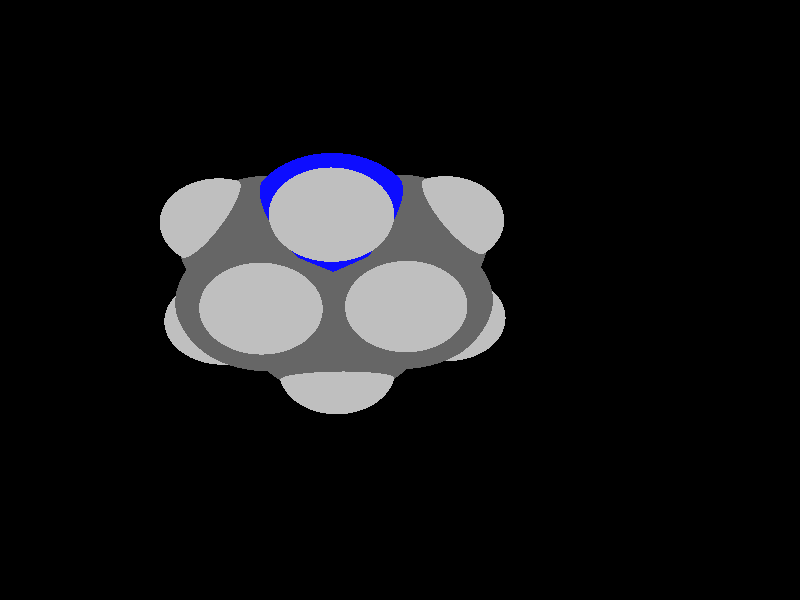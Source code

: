 global_settings {
	ambient_light rgb <0.200000002980232, 0.200000002980232, 0.200000002980232>
	max_trace_level 15
}

background { color rgb <0,0,0> }

camera {
	perspective
	location <-0.39889952367499, -1.53298176566075, 20.7079931223629>
	angle 40
	up <-0.0187749257287499, -0.994030498577145, -0.107474974121196>
	right <-0.999043213458807, 0.0144049313555484, 0.041293529693441> * 1
	direction <-0.0394988582845262, 0.108147426465514, -0.993349875090899> }

light_source {
	<-19.1257159733452, -19.609914040985, 23.5373023042639>
	color rgb <1, 1, 1>
	fade_distance 49.4921881916732
	fade_power 0
	spotlight
	area_light <20, 0, 0>, <0, 0, 20>, 20, 20
	circular
	orient
	point_at <19.1257159733452, 19.609914040985, -23.5373023042639>
}

light_source {
	<18.9639887060994, -16.1659197210059, -14.9699576528813>
	color rgb <0.300000011920929, 0.300000011920929, 0.300000011920929> shadowless
	fade_distance 49.4921881916732
	fade_power 0
	parallel
	point_at <-18.9639887060994, 16.1659197210059, 14.9699576528813>
}

#default {
	finish {ambient 0.5 diffuse 1 specular 0.2 roughness .01 metallic 1}
}

union {
cylinder {
	<0, -1.3939, 0.2334>, 	<-0.594661418778723, -1.067268129583, -0.00979472846224607>, 0.075
	pigment { rgbt <0.0500000007450581, 0.0500000007450581, 1, 0> }
}
cylinder {
	<-0.594661418778723, -1.067268129583, -0.00979472846224607>, 	<-1.2116, -0.7284, -0.2621>, 0.075
	pigment { rgbt <0.400000005960464, 0.400000005960464, 0.400000005960464, 0> }
}
cylinder {
	<-1.2116, -0.7284, -0.2621>, 	<-1.2297, -0.00720000000000004, -0.0071>, 0.075
	pigment { rgbt <0.400000005960464, 0.400000005960464, 0.400000005960464, 0> }
}
cylinder {
	<-1.2297, -0.00720000000000004, -0.0071>, 	<-1.2478, 0.714, 0.2479>, 0.075
	pigment { rgbt <0.400000005960464, 0.400000005960464, 0.400000005960464, 0> }
}
cylinder {
	<-1.2478, 0.714, 0.2479>, 	<-0.6239, 1.08425, 0.00345000000000001>, 0.075
	pigment { rgbt <0.400000005960464, 0.400000005960464, 0.400000005960464, 0> }
}
cylinder {
	<-0.6239, 1.08425, 0.00345000000000001>, 	<0, 1.4545, -0.241>, 0.075
	pigment { rgbt <0.400000005960464, 0.400000005960464, 0.400000005960464, 0> }
}
cylinder {
	<0, 1.4545, -0.241>, 	<0.6239, 1.08425, 0.00345000000000001>, 0.075
	pigment { rgbt <0.400000005960464, 0.400000005960464, 0.400000005960464, 0> }
}
cylinder {
	<0.6239, 1.08425, 0.00345000000000001>, 	<1.2478, 0.714, 0.2479>, 0.075
	pigment { rgbt <0.400000005960464, 0.400000005960464, 0.400000005960464, 0> }
}
cylinder {
	<1.2478, 0.714, 0.2479>, 	<1.2297, -0.00720000000000004, -0.0071>, 0.075
	pigment { rgbt <0.400000005960464, 0.400000005960464, 0.400000005960464, 0> }
}
cylinder {
	<1.2297, -0.00720000000000004, -0.0071>, 	<1.2116, -0.7284, -0.2621>, 0.075
	pigment { rgbt <0.400000005960464, 0.400000005960464, 0.400000005960464, 0> }
}
cylinder {
	<0, -1.3939, 0.2334>, 	<0.594661418778723, -1.067268129583, -0.00979472846224607>, 0.075
	pigment { rgbt <0.0500000007450581, 0.0500000007450581, 1, 0> }
}
cylinder {
	<0.594661418778723, -1.067268129583, -0.00979472846224607>, 	<1.2116, -0.7284, -0.2621>, 0.075
	pigment { rgbt <0.400000005960464, 0.400000005960464, 0.400000005960464, 0> }
}
cylinder {
	<0, -1.3939, 0.2334>, 	<0, -1.42273414779019, 0.845230264373274>, 0.075
	pigment { rgbt <0.0500000007450581, 0.0500000007450581, 1, 0> }
}
cylinder {
	<0, -1.42273414779019, 0.845230264373274>, 	<0, -1.4414, 1.2413>, 0.075
	pigment { rgbt <0.75, 0.75, 0.75, 0> }
}
cylinder {
	<-1.2116, -0.7284, -0.2621>, 	<-1.20817578806503, -0.728277706716608, -0.928598394485153>, 0.075
	pigment { rgbt <0.400000005960464, 0.400000005960464, 0.400000005960464, 0> }
}
cylinder {
	<-1.20817578806503, -0.728277706716608, -0.928598394485153>, 	<-1.206, -0.7282, -1.3521>, 0.075
	pigment { rgbt <0.75, 0.75, 0.75, 0> }
}
cylinder {
	<-1.2116, -0.7284, -0.2621>, 	<-1.74974803053902, -1.0549820510293, -0.0430130333574248>, 0.075
	pigment { rgbt <0.400000005960464, 0.400000005960464, 0.400000005960464, 0> }
}
cylinder {
	<-1.74974803053902, -1.0549820510293, -0.0430130333574248>, 	<-2.0917, -1.2625, 0.0962>, 0.075
	pigment { rgbt <0.75, 0.75, 0.75, 0> }
}
cylinder {
	<-1.2478, 0.714, 0.2479>, 	<-1.79292748702841, 1.01869660884605, 0.0151125246082842>, 0.075
	pigment { rgbt <0.400000005960464, 0.400000005960464, 0.400000005960464, 0> }
}
cylinder {
	<-1.79292748702841, 1.01869660884605, 0.0151125246082842>, 	<-2.1393, 1.2123, -0.1328>, 0.075
	pigment { rgbt <0.75, 0.75, 0.75, 0> }
}
cylinder {
	<-1.2478, 0.714, 0.2479>, 	<-1.2597846178383, 0.714122292018758, 0.914330356222586>, 0.075
	pigment { rgbt <0.400000005960464, 0.400000005960464, 0.400000005960464, 0> }
}
cylinder {
	<-1.2597846178383, 0.714122292018758, 0.914330356222586>, 	<-1.2674, 0.7142, 1.3378>, 0.075
	pigment { rgbt <0.75, 0.75, 0.75, 0> }
}
cylinder {
	<0, 1.4545, -0.241>, 	<0, 1.47516753113837, -0.90719157323224>, 0.075
	pigment { rgbt <0.400000005960464, 0.400000005960464, 0.400000005960464, 0> }
}
cylinder {
	<0, 1.47516753113837, -0.90719157323224>, 	<0, 1.4883, -1.3305>, 0.075
	pigment { rgbt <0.75, 0.75, 0.75, 0> }
}
cylinder {
	<0, 1.4545, -0.241>, 	<0, 2.07526309335134, 0.00163080717278505>, 0.075
	pigment { rgbt <0.400000005960464, 0.400000005960464, 0.400000005960464, 0> }
}
cylinder {
	<0, 2.07526309335134, 0.00163080717278505>, 	<0, 2.4697, 0.1558>, 0.075
	pigment { rgbt <0.75, 0.75, 0.75, 0> }
}
cylinder {
	<1.2478, 0.714, 0.2479>, 	<1.79292748702841, 1.01869660884605, 0.0151125246082842>, 0.075
	pigment { rgbt <0.400000005960464, 0.400000005960464, 0.400000005960464, 0> }
}
cylinder {
	<1.79292748702841, 1.01869660884605, 0.0151125246082842>, 	<2.1393, 1.2123, -0.1328>, 0.075
	pigment { rgbt <0.75, 0.75, 0.75, 0> }
}
cylinder {
	<1.2478, 0.714, 0.2479>, 	<1.2597846178383, 0.714122292018758, 0.914330356222586>, 0.075
	pigment { rgbt <0.400000005960464, 0.400000005960464, 0.400000005960464, 0> }
}
cylinder {
	<1.2597846178383, 0.714122292018758, 0.914330356222586>, 	<1.2674, 0.7142, 1.3378>, 0.075
	pigment { rgbt <0.75, 0.75, 0.75, 0> }
}
cylinder {
	<1.2116, -0.7284, -0.2621>, 	<1.74974803053902, -1.0549820510293, -0.0430130333574248>, 0.075
	pigment { rgbt <0.400000005960464, 0.400000005960464, 0.400000005960464, 0> }
}
cylinder {
	<1.74974803053902, -1.0549820510293, -0.0430130333574248>, 	<2.0917, -1.2625, 0.0962>, 0.075
	pigment { rgbt <0.75, 0.75, 0.75, 0> }
}
cylinder {
	<1.2116, -0.7284, -0.2621>, 	<1.20817578806503, -0.728277706716608, -0.928598394485153>, 0.075
	pigment { rgbt <0.400000005960464, 0.400000005960464, 0.400000005960464, 0> }
}
cylinder {
	<1.20817578806503, -0.728277706716608, -0.928598394485153>, 	<1.206, -0.7282, -1.3521>, 0.075
	pigment { rgbt <0.75, 0.75, 0.75, 0> }
}
sphere {
	<0, -1.3939, 0.2334>, 0.3834
	pigment { rgbt <0.0500000007450581, 0.0500000007450581, 1,0> }
}
sphere {
	<-1.2116, -0.7284, -0.2621>, 0.4104
	pigment { rgbt <0.400000005960464, 0.400000005960464, 0.400000005960464,0> }
}
sphere {
	<-1.2478, 0.714, 0.2479>, 0.4104
	pigment { rgbt <0.400000005960464, 0.400000005960464, 0.400000005960464,0> }
}
sphere {
	<0, 1.4545, -0.241>, 0.4104
	pigment { rgbt <0.400000005960464, 0.400000005960464, 0.400000005960464,0> }
}
sphere {
	<1.2478, 0.714, 0.2479>, 0.4104
	pigment { rgbt <0.400000005960464, 0.400000005960464, 0.400000005960464,0> }
}
sphere {
	<1.2116, -0.7284, -0.2621>, 0.4104
	pigment { rgbt <0.400000005960464, 0.400000005960464, 0.400000005960464,0> }
}
sphere {
	<0, -1.4414, 1.2413>, 0.1674
	pigment { rgbt <0.75, 0.75, 0.75,0> }
}
sphere {
	<-1.206, -0.7282, -1.3521>, 0.1674
	pigment { rgbt <0.75, 0.75, 0.75,0> }
}
sphere {
	<-2.0917, -1.2625, 0.0962>, 0.1674
	pigment { rgbt <0.75, 0.75, 0.75,0> }
}
sphere {
	<-2.1393, 1.2123, -0.1328>, 0.1674
	pigment { rgbt <0.75, 0.75, 0.75,0> }
}
sphere {
	<-1.2674, 0.7142, 1.3378>, 0.1674
	pigment { rgbt <0.75, 0.75, 0.75,0> }
}
sphere {
	<0, 1.4883, -1.3305>, 0.1674
	pigment { rgbt <0.75, 0.75, 0.75,0> }
}
sphere {
	<0, 2.4697, 0.1558>, 0.1674
	pigment { rgbt <0.75, 0.75, 0.75,0> }
}
sphere {
	<2.1393, 1.2123, -0.1328>, 0.1674
	pigment { rgbt <0.75, 0.75, 0.75,0> }
}
sphere {
	<1.2674, 0.7142, 1.3378>, 0.1674
	pigment { rgbt <0.75, 0.75, 0.75,0> }
}
sphere {
	<2.0917, -1.2625, 0.0962>, 0.1674
	pigment { rgbt <0.75, 0.75, 0.75,0> }
}
sphere {
	<1.206, -0.7282, -1.3521>, 0.1674
	pigment { rgbt <0.75, 0.75, 0.75,0> }
}
}
merge {
}
union {
}
merge {
sphere {
	<0, -1.3939, 0.2334>, 1.549845
	pigment { rgbt <0, 0, 0,0> }
}
sphere {
	<-1.2116, -0.7284, -0.2621>, 1.69983
	pigment { rgbt <0, 0, 0,0> }
}
sphere {
	<-1.2478, 0.714, 0.2479>, 1.69983
	pigment { rgbt <0, 0, 0,0> }
}
sphere {
	<0, 1.4545, -0.241>, 1.69983
	pigment { rgbt <0, 0, 0,0> }
}
sphere {
	<1.2478, 0.714, 0.2479>, 1.69983
	pigment { rgbt <0, 0, 0,0> }
}
sphere {
	<1.2116, -0.7284, -0.2621>, 1.69983
	pigment { rgbt <0, 0, 0,0> }
}
sphere {
	<0, -1.4414, 1.2413>, 1.09989
	pigment { rgbt <0, 0, 0,0> }
}
sphere {
	<-1.206, -0.7282, -1.3521>, 1.09989
	pigment { rgbt <0, 0, 0,0> }
}
sphere {
	<-2.0917, -1.2625, 0.0962>, 1.09989
	pigment { rgbt <0, 0, 0,0> }
}
sphere {
	<-2.1393, 1.2123, -0.1328>, 1.09989
	pigment { rgbt <0, 0, 0,0> }
}
sphere {
	<-1.2674, 0.7142, 1.3378>, 1.09989
	pigment { rgbt <0, 0, 0,0> }
}
sphere {
	<0, 1.4883, -1.3305>, 1.09989
	pigment { rgbt <0, 0, 0,0> }
}
sphere {
	<0, 2.4697, 0.1558>, 1.09989
	pigment { rgbt <0, 0, 0,0> }
}
sphere {
	<2.1393, 1.2123, -0.1328>, 1.09989
	pigment { rgbt <0, 0, 0,0> }
}
sphere {
	<1.2674, 0.7142, 1.3378>, 1.09989
	pigment { rgbt <0, 0, 0,0> }
}
sphere {
	<2.0917, -1.2625, 0.0962>, 1.09989
	pigment { rgbt <0, 0, 0,0> }
}
sphere {
	<1.206, -0.7282, -1.3521>, 1.09989
	pigment { rgbt <0, 0, 0,0> }
}
sphere {
	<0, -1.3939, 0.2334>, 1.55
	pigment { rgbt <0.0500000007450581, 0.0500000007450581, 1,0.350000023841858> }
}
sphere {
	<-1.2116, -0.7284, -0.2621>, 1.7
	pigment { rgbt <0.400000005960464, 0.400000005960464, 0.400000005960464,0.350000023841858> }
}
sphere {
	<-1.2478, 0.714, 0.2479>, 1.7
	pigment { rgbt <0.400000005960464, 0.400000005960464, 0.400000005960464,0.350000023841858> }
}
sphere {
	<0, 1.4545, -0.241>, 1.7
	pigment { rgbt <0.400000005960464, 0.400000005960464, 0.400000005960464,0.350000023841858> }
}
sphere {
	<1.2478, 0.714, 0.2479>, 1.7
	pigment { rgbt <0.400000005960464, 0.400000005960464, 0.400000005960464,0.350000023841858> }
}
sphere {
	<1.2116, -0.7284, -0.2621>, 1.7
	pigment { rgbt <0.400000005960464, 0.400000005960464, 0.400000005960464,0.350000023841858> }
}
sphere {
	<0, -1.4414, 1.2413>, 1.1
	pigment { rgbt <0.75, 0.75, 0.75,0.350000023841858> }
}
sphere {
	<-1.206, -0.7282, -1.3521>, 1.1
	pigment { rgbt <0.75, 0.75, 0.75,0.350000023841858> }
}
sphere {
	<-2.0917, -1.2625, 0.0962>, 1.1
	pigment { rgbt <0.75, 0.75, 0.75,0.350000023841858> }
}
sphere {
	<-2.1393, 1.2123, -0.1328>, 1.1
	pigment { rgbt <0.75, 0.75, 0.75,0.350000023841858> }
}
sphere {
	<-1.2674, 0.7142, 1.3378>, 1.1
	pigment { rgbt <0.75, 0.75, 0.75,0.350000023841858> }
}
sphere {
	<0, 1.4883, -1.3305>, 1.1
	pigment { rgbt <0.75, 0.75, 0.75,0.350000023841858> }
}
sphere {
	<0, 2.4697, 0.1558>, 1.1
	pigment { rgbt <0.75, 0.75, 0.75,0.350000023841858> }
}
sphere {
	<2.1393, 1.2123, -0.1328>, 1.1
	pigment { rgbt <0.75, 0.75, 0.75,0.350000023841858> }
}
sphere {
	<1.2674, 0.7142, 1.3378>, 1.1
	pigment { rgbt <0.75, 0.75, 0.75,0.350000023841858> }
}
sphere {
	<2.0917, -1.2625, 0.0962>, 1.1
	pigment { rgbt <0.75, 0.75, 0.75,0.350000023841858> }
}
sphere {
	<1.206, -0.7282, -1.3521>, 1.1
	pigment { rgbt <0.75, 0.75, 0.75,0.350000023841858> }
}
}
